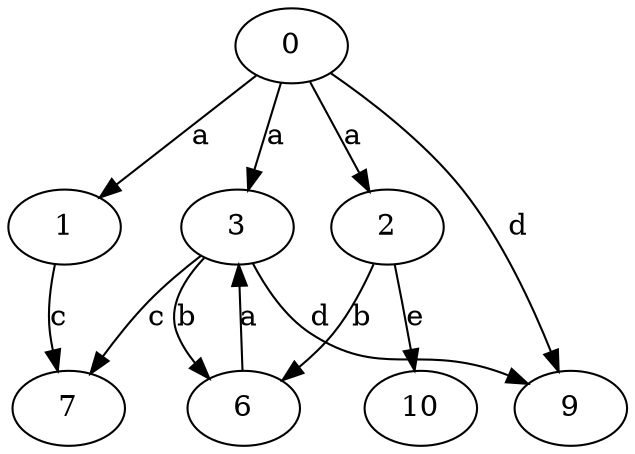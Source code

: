strict digraph  {
1;
2;
3;
0;
6;
7;
9;
10;
1 -> 7  [label=c];
2 -> 6  [label=b];
2 -> 10  [label=e];
3 -> 6  [label=b];
3 -> 7  [label=c];
3 -> 9  [label=d];
0 -> 1  [label=a];
0 -> 2  [label=a];
0 -> 3  [label=a];
0 -> 9  [label=d];
6 -> 3  [label=a];
}
